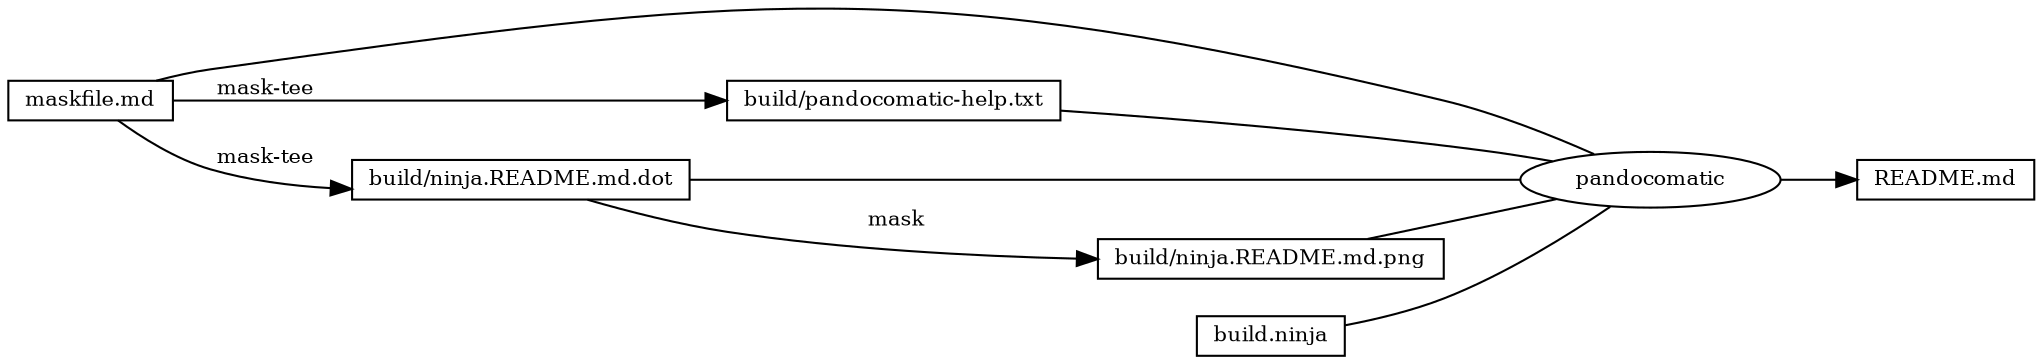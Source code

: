 digraph ninja {
rankdir="LR"
node [fontsize=10, shape=box, height=0.25]
edge [fontsize=10]
"0x7fb98dc06cf0" [label="README.md"]
"0x7fb98dc06ad0" [label="pandocomatic", shape=ellipse]
"0x7fb98dc06ad0" -> "0x7fb98dc06cf0"
"0x7fb98dc065d0" -> "0x7fb98dc06ad0" [arrowhead=none]
"0x7fb98dc06d50" -> "0x7fb98dc06ad0" [arrowhead=none]
"0x7fb98dc06510" -> "0x7fb98dc06ad0" [arrowhead=none]
"0x7fb98dc06790" -> "0x7fb98dc06ad0" [arrowhead=none]
"0x7fb98dc069e0" -> "0x7fb98dc06ad0" [arrowhead=none]
"0x7fb98dc065d0" [label="maskfile.md"]
"0x7fb98dc06d50" [label="build.ninja"]
"0x7fb98dc06510" [label="build/pandocomatic-help.txt"]
"0x7fb98dc065d0" -> "0x7fb98dc06510" [label=" mask-tee"]
"0x7fb98dc06790" [label="build/ninja.README.md.dot"]
"0x7fb98dc065d0" -> "0x7fb98dc06790" [label=" mask-tee"]
"0x7fb98dc069e0" [label="build/ninja.README.md.png"]
"0x7fb98dc06790" -> "0x7fb98dc069e0" [label=" mask"]
}
